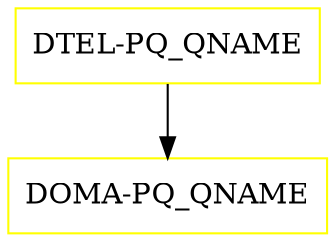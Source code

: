 digraph G {
  "DTEL-PQ_QNAME" [shape=box,color=yellow];
  "DOMA-PQ_QNAME" [shape=box,color=yellow,URL="./DOMA_PQ_QNAME.html"];
  "DTEL-PQ_QNAME" -> "DOMA-PQ_QNAME";
}
